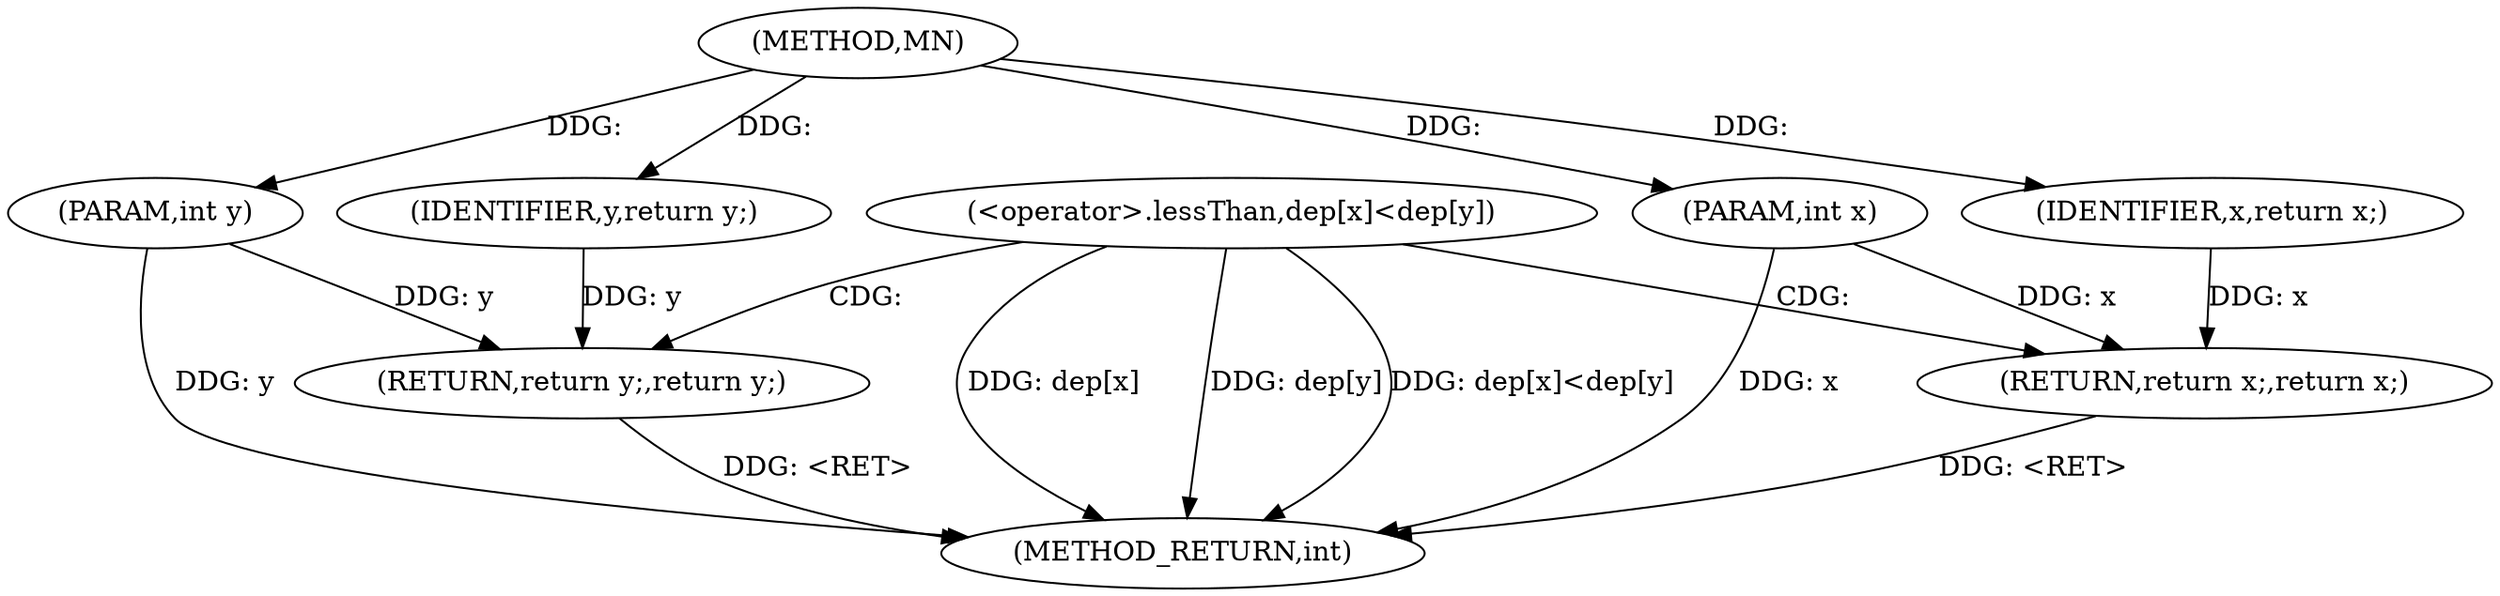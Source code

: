 digraph "MN" {  
"1000356" [label = "(METHOD,MN)" ]
"1000372" [label = "(METHOD_RETURN,int)" ]
"1000357" [label = "(PARAM,int x)" ]
"1000358" [label = "(PARAM,int y)" ]
"1000370" [label = "(RETURN,return y;,return y;)" ]
"1000361" [label = "(<operator>.lessThan,dep[x]<dep[y])" ]
"1000368" [label = "(RETURN,return x;,return x;)" ]
"1000371" [label = "(IDENTIFIER,y,return y;)" ]
"1000369" [label = "(IDENTIFIER,x,return x;)" ]
  "1000368" -> "1000372"  [ label = "DDG: <RET>"] 
  "1000370" -> "1000372"  [ label = "DDG: <RET>"] 
  "1000357" -> "1000372"  [ label = "DDG: x"] 
  "1000358" -> "1000372"  [ label = "DDG: y"] 
  "1000361" -> "1000372"  [ label = "DDG: dep[x]"] 
  "1000361" -> "1000372"  [ label = "DDG: dep[y]"] 
  "1000361" -> "1000372"  [ label = "DDG: dep[x]<dep[y]"] 
  "1000356" -> "1000357"  [ label = "DDG: "] 
  "1000356" -> "1000358"  [ label = "DDG: "] 
  "1000371" -> "1000370"  [ label = "DDG: y"] 
  "1000358" -> "1000370"  [ label = "DDG: y"] 
  "1000369" -> "1000368"  [ label = "DDG: x"] 
  "1000357" -> "1000368"  [ label = "DDG: x"] 
  "1000356" -> "1000371"  [ label = "DDG: "] 
  "1000356" -> "1000369"  [ label = "DDG: "] 
  "1000361" -> "1000370"  [ label = "CDG: "] 
  "1000361" -> "1000368"  [ label = "CDG: "] 
}
